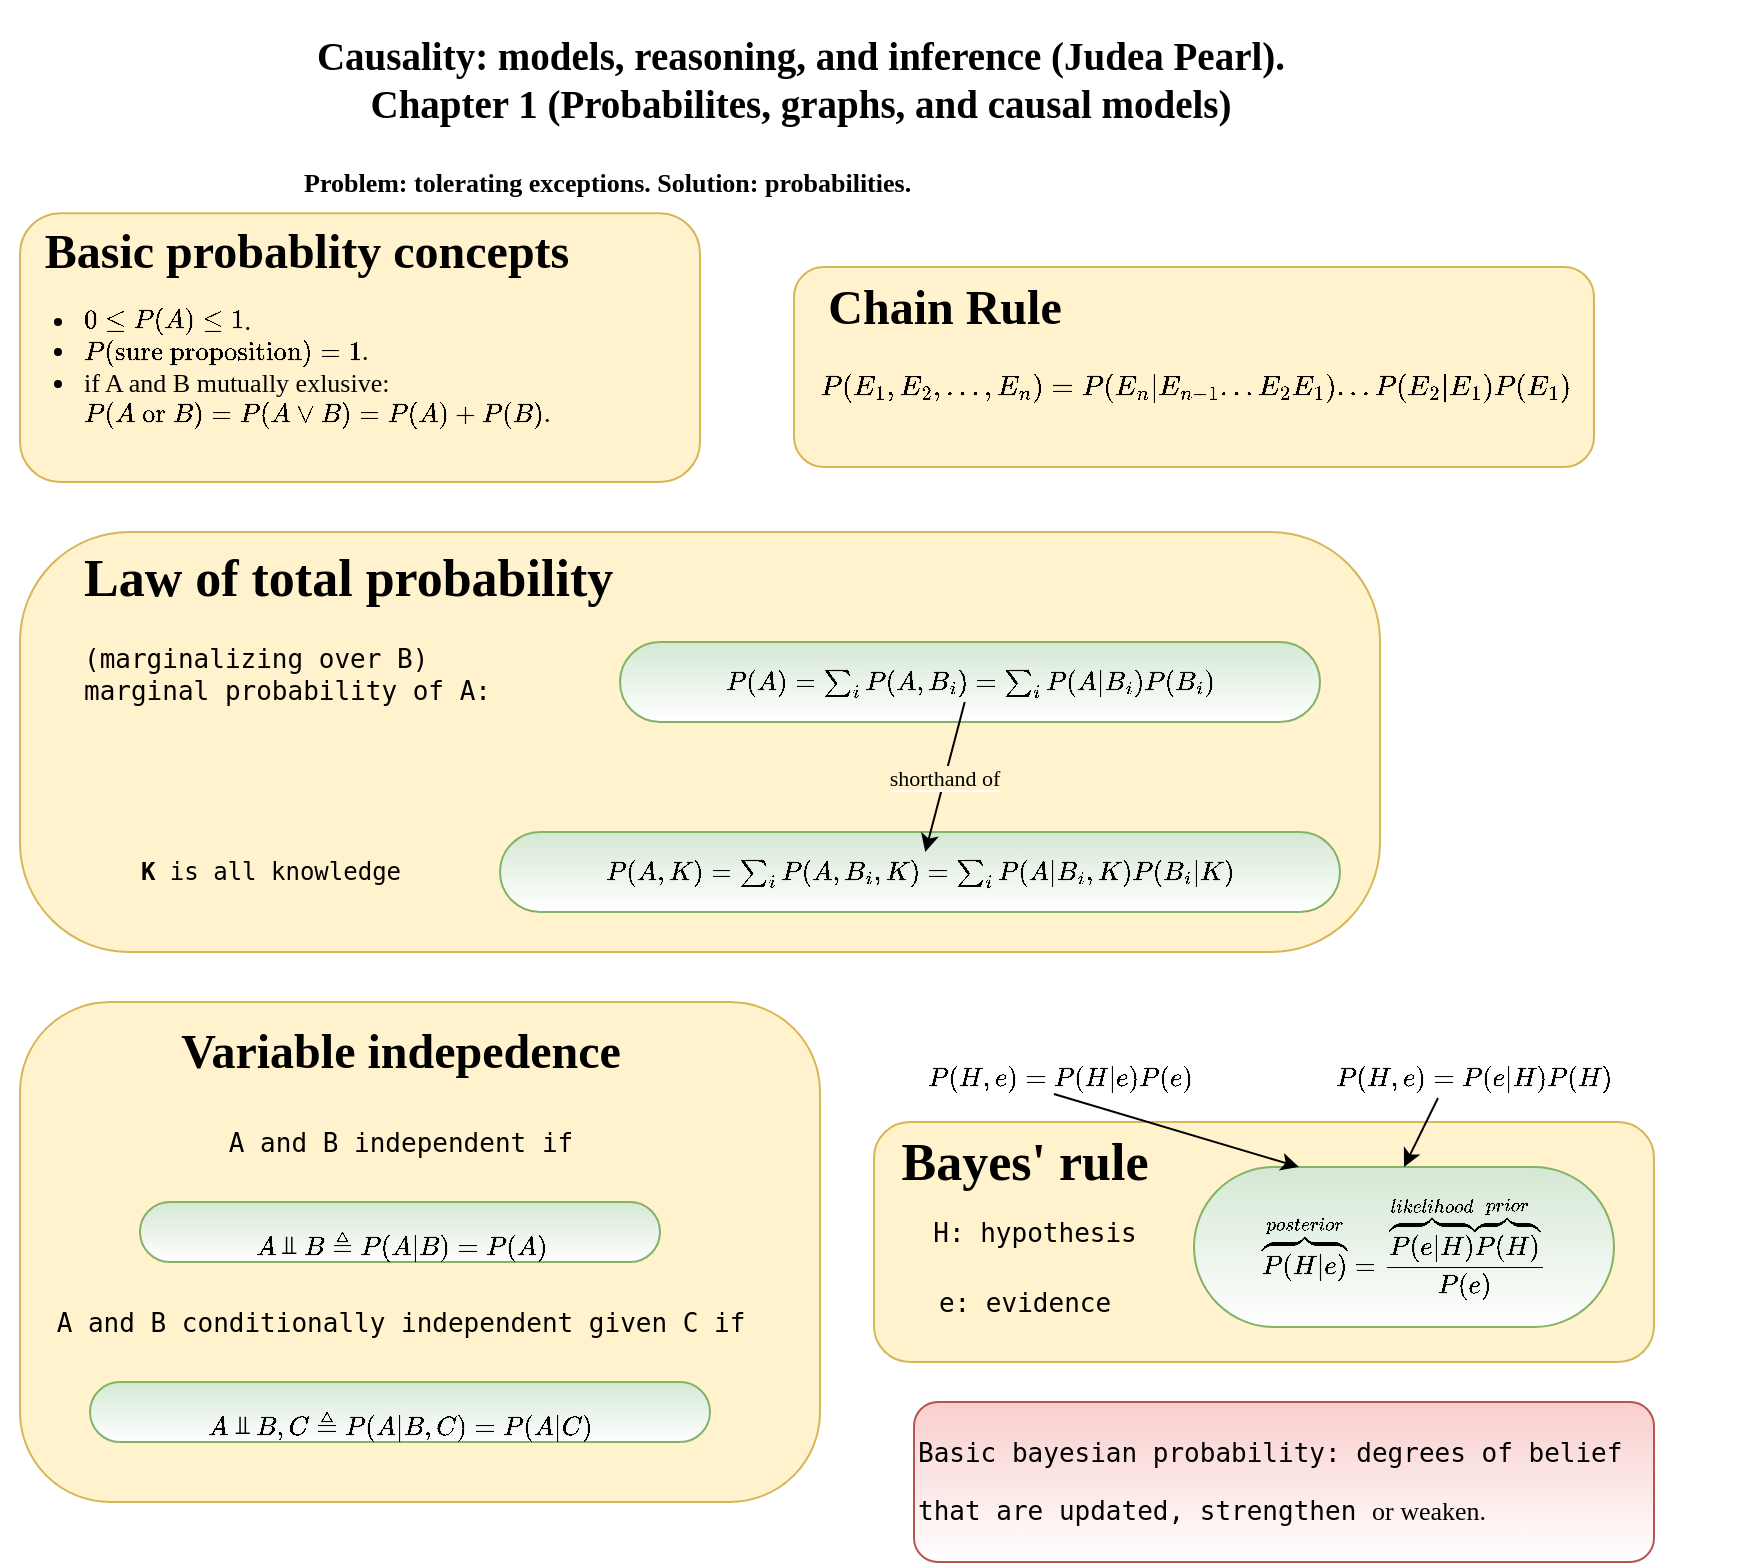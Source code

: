 <mxfile version="16.6.1" type="device"><diagram id="5Fgk0TltN4oLNKBqk_q0" name="Chapter 1"><mxGraphModel dx="1354" dy="778" grid="1" gridSize="10" guides="1" tooltips="1" connect="1" arrows="1" fold="1" page="1" pageScale="1" pageWidth="827" pageHeight="1169" math="1" shadow="0"><root><mxCell id="0"/><mxCell id="1" parent="0"/><mxCell id="2qPdxeKKcBc8PI-BS5CO-19" value="&lt;h2&gt;Causality: models, reasoning, and inference (Judea Pearl).&lt;br&gt;Chapter 1 (Probabilites, graphs, and causal models)&lt;/h2&gt;" style="text;html=1;resizable=0;autosize=1;align=center;verticalAlign=middle;points=[];fillColor=none;strokeColor=none;rounded=1;shadow=0;fontFamily=Verdana;fontSize=13;" parent="1" vertex="1"><mxGeometry x="70" y="4" width="660" height="70" as="geometry"/></mxCell><mxCell id="2qPdxeKKcBc8PI-BS5CO-20" value="&lt;h4&gt;Problem: tolerating exceptions. Solution: probabilities.&lt;/h4&gt;" style="text;html=1;resizable=0;autosize=1;align=left;verticalAlign=middle;points=[];fillColor=none;strokeColor=none;rounded=1;shadow=0;fontFamily=Verdana;fontSize=13;horizontal=1;labelBorderColor=none;" parent="1" vertex="1"><mxGeometry x="150" y="60" width="420" height="60" as="geometry"/></mxCell><mxCell id="2qPdxeKKcBc8PI-BS5CO-21" value="&lt;pre&gt;Basic bayesian probability: degrees of belief&lt;/pre&gt;&lt;pre&gt;that are updated, strengthen&amp;nbsp;&lt;span style=&quot;font-family: &amp;#34;verdana&amp;#34; ; white-space: nowrap&quot;&gt;or weaken.&lt;/span&gt;&lt;/pre&gt;" style="text;html=1;resizable=0;autosize=1;align=left;verticalAlign=middle;points=[];rounded=1;shadow=0;labelBorderColor=none;fontFamily=Verdana;fontSize=13;fillColor=#f8cecc;strokeColor=#b85450;gradientColor=#ffffff;" parent="1" vertex="1"><mxGeometry x="457" y="700" width="370" height="80" as="geometry"/></mxCell><mxCell id="2qPdxeKKcBc8PI-BS5CO-228" value="$$P(H,e) = P(H|e)P(e)$$" style="text;html=1;align=center;verticalAlign=middle;resizable=0;points=[];autosize=1;strokeColor=none;fillColor=none;fontSize=13;fontFamily=Verdana;rounded=1;" parent="1" vertex="1"><mxGeometry x="440" y="527" width="180" height="20" as="geometry"/></mxCell><mxCell id="2qPdxeKKcBc8PI-BS5CO-229" value="$$P(H,e) = P(e|H)P(H)$$" style="text;html=1;align=center;verticalAlign=middle;resizable=0;points=[];autosize=1;strokeColor=none;fillColor=none;fontSize=13;fontFamily=Verdana;rounded=1;" parent="1" vertex="1"><mxGeometry x="647" y="527" width="180" height="20" as="geometry"/></mxCell><mxCell id="2qPdxeKKcBc8PI-BS5CO-275" value="" style="group" parent="1" vertex="1" connectable="0"><mxGeometry x="437" y="560" width="390" height="120" as="geometry"/></mxCell><mxCell id="2qPdxeKKcBc8PI-BS5CO-271" value="" style="rounded=1;whiteSpace=wrap;html=1;sketch=0;gradientDirection=south;fillColor=#fff2cc;strokeColor=#d6b656;" parent="2qPdxeKKcBc8PI-BS5CO-275" vertex="1"><mxGeometry width="390" height="120" as="geometry"/></mxCell><mxCell id="2qPdxeKKcBc8PI-BS5CO-272" value="" style="group" parent="2qPdxeKKcBc8PI-BS5CO-275" vertex="1" connectable="0"><mxGeometry x="25" y="10" width="120" height="105" as="geometry"/></mxCell><mxCell id="2qPdxeKKcBc8PI-BS5CO-217" value="&lt;h1&gt;&lt;b&gt;&lt;font face=&quot;Tahoma&quot;&gt;Bayes' rule&lt;/font&gt;&lt;/b&gt;&lt;/h1&gt;" style="text;html=1;align=center;verticalAlign=middle;resizable=0;points=[];autosize=1;strokeColor=none;fillColor=none;fontSize=13;fontFamily=Verdana;rounded=1;" parent="2qPdxeKKcBc8PI-BS5CO-272" vertex="1"><mxGeometry x="-20" y="-20" width="140" height="60" as="geometry"/></mxCell><mxCell id="2qPdxeKKcBc8PI-BS5CO-236" value="&lt;pre&gt;H: hypothesis&lt;/pre&gt;" style="text;html=1;align=center;verticalAlign=middle;resizable=0;points=[];autosize=1;strokeColor=none;fillColor=none;fontSize=13;fontFamily=Verdana;rounded=1;" parent="2qPdxeKKcBc8PI-BS5CO-272" vertex="1"><mxGeometry x="-5" y="20" width="120" height="50" as="geometry"/></mxCell><mxCell id="2qPdxeKKcBc8PI-BS5CO-237" value="&lt;pre&gt;e: evidence&lt;/pre&gt;" style="text;html=1;align=center;verticalAlign=middle;resizable=0;points=[];autosize=1;strokeColor=none;fillColor=none;fontSize=13;fontFamily=Verdana;rounded=1;" parent="2qPdxeKKcBc8PI-BS5CO-272" vertex="1"><mxGeometry y="55" width="100" height="50" as="geometry"/></mxCell><mxCell id="2qPdxeKKcBc8PI-BS5CO-252" value="$$\overbrace{P(H|e)}^{posterior} = \frac{\overbrace{P(e|H)}^{likelihood}\overbrace{P(H)}^{prior}}{P(e)} $$" style="rounded=1;whiteSpace=wrap;html=1;shadow=0;labelBorderColor=none;fontFamily=Verdana;fontSize=13;fillColor=#d5e8d4;strokeColor=#82b366;gradientColor=#ffffff;gradientDirection=south;arcSize=50;" parent="2qPdxeKKcBc8PI-BS5CO-275" vertex="1"><mxGeometry x="160" y="22.5" width="210" height="80" as="geometry"/></mxCell><mxCell id="2qPdxeKKcBc8PI-BS5CO-277" value="" style="group" parent="1" vertex="1" connectable="0"><mxGeometry x="367" y="127.5" width="460" height="105" as="geometry"/></mxCell><mxCell id="2qPdxeKKcBc8PI-BS5CO-276" value="" style="rounded=1;whiteSpace=wrap;html=1;sketch=0;fontFamily=Tahoma;gradientDirection=south;fillColor=#fff2cc;strokeColor=#d6b656;" parent="2qPdxeKKcBc8PI-BS5CO-277" vertex="1"><mxGeometry x="30" y="5" width="400" height="100" as="geometry"/></mxCell><mxCell id="2qPdxeKKcBc8PI-BS5CO-268" value="&lt;h1&gt;&lt;font face=&quot;Tahoma&quot;&gt;Chain Rule&lt;/font&gt;&lt;/h1&gt;" style="text;html=1;align=center;verticalAlign=middle;resizable=0;points=[];autosize=1;strokeColor=none;fillColor=none;" parent="2qPdxeKKcBc8PI-BS5CO-277" vertex="1"><mxGeometry x="40" width="130" height="50" as="geometry"/></mxCell><mxCell id="2qPdxeKKcBc8PI-BS5CO-269" value="$$P(E_{1},E_{2},...,E_{n})=P(E_{n}|E_{n-1}...E_{2}E_{1})...P(E_{2}|E_{1})P(E_{1})$$" style="text;html=1;align=center;verticalAlign=middle;resizable=0;points=[];autosize=1;strokeColor=none;fillColor=none;" parent="2qPdxeKKcBc8PI-BS5CO-277" vertex="1"><mxGeometry y="55" width="460" height="20" as="geometry"/></mxCell><mxCell id="2qPdxeKKcBc8PI-BS5CO-280" style="rounded=1;sketch=0;orthogonalLoop=1;jettySize=auto;html=1;fontFamily=Tahoma;exitX=0.483;exitY=0.95;exitDx=0;exitDy=0;exitPerimeter=0;entryX=0.25;entryY=0;entryDx=0;entryDy=0;" parent="1" source="2qPdxeKKcBc8PI-BS5CO-228" target="2qPdxeKKcBc8PI-BS5CO-252" edge="1"><mxGeometry relative="1" as="geometry"><mxPoint x="608" y="527" as="sourcePoint"/><mxPoint x="612.9" y="587.02" as="targetPoint"/></mxGeometry></mxCell><mxCell id="2qPdxeKKcBc8PI-BS5CO-279" style="rounded=1;sketch=0;orthogonalLoop=1;jettySize=auto;html=1;fontFamily=Tahoma;entryX=0.5;entryY=0;entryDx=0;entryDy=0;exitX=0.4;exitY=1.05;exitDx=0;exitDy=0;exitPerimeter=0;" parent="1" source="2qPdxeKKcBc8PI-BS5CO-229" target="2qPdxeKKcBc8PI-BS5CO-252" edge="1"><mxGeometry relative="1" as="geometry"><mxPoint x="704" y="529" as="sourcePoint"/><mxPoint x="688.135" y="571.5" as="targetPoint"/></mxGeometry></mxCell><mxCell id="2qPdxeKKcBc8PI-BS5CO-290" value="" style="group" parent="1" vertex="1" connectable="0"><mxGeometry x="10" y="260" width="690" height="215" as="geometry"/></mxCell><mxCell id="2qPdxeKKcBc8PI-BS5CO-288" value="" style="rounded=1;whiteSpace=wrap;html=1;sketch=0;fontFamily=Tahoma;gradientDirection=south;fillColor=#fff2cc;strokeColor=#d6b656;arcSize=26;" parent="2qPdxeKKcBc8PI-BS5CO-290" vertex="1"><mxGeometry y="5" width="680" height="210" as="geometry"/></mxCell><mxCell id="2qPdxeKKcBc8PI-BS5CO-216" value="&lt;h1&gt;&lt;font face=&quot;Tahoma&quot;&gt;Law of total probability&lt;/font&gt;&lt;/h1&gt;&lt;pre&gt;(marginalizing over B)&lt;br&gt;&lt;span&gt;marginal probability of A:&lt;/span&gt;&lt;/pre&gt;" style="text;html=1;align=left;verticalAlign=middle;resizable=0;points=[];autosize=1;strokeColor=none;fillColor=none;fontSize=13;fontFamily=Verdana;rounded=1;" parent="2qPdxeKKcBc8PI-BS5CO-290" vertex="1"><mxGeometry x="30" width="280" height="100" as="geometry"/></mxCell><mxCell id="2qPdxeKKcBc8PI-BS5CO-266" value="&lt;pre&gt;&lt;b&gt;K&lt;/b&gt; is all knowledge&lt;/pre&gt;" style="text;html=1;align=center;verticalAlign=middle;resizable=0;points=[];autosize=1;strokeColor=none;fillColor=none;" parent="2qPdxeKKcBc8PI-BS5CO-290" vertex="1"><mxGeometry x="50" y="155" width="150" height="40" as="geometry"/></mxCell><mxCell id="2qPdxeKKcBc8PI-BS5CO-285" value="" style="group" parent="2qPdxeKKcBc8PI-BS5CO-290" vertex="1" connectable="0"><mxGeometry x="259.997" y="60" width="430.0" height="40" as="geometry"/></mxCell><mxCell id="2qPdxeKKcBc8PI-BS5CO-284" value="" style="rounded=1;whiteSpace=wrap;html=1;sketch=0;fontFamily=Tahoma;gradientDirection=south;fillColor=#d5e8d4;strokeColor=#82b366;gradientColor=#ffffff;arcSize=50;container=0;" parent="2qPdxeKKcBc8PI-BS5CO-285" vertex="1"><mxGeometry x="40.003" width="350" height="40" as="geometry"/></mxCell><mxCell id="2qPdxeKKcBc8PI-BS5CO-264" value="&lt;span style=&quot;font-family: &amp;#34;verdana&amp;#34; ; font-size: 13px ; text-align: left&quot;&gt;\(P(A) =&amp;nbsp;\sum_{i}P(A,B_{i}) = \sum_{i}P(A|B_{i})P(B_{i})\)&lt;/span&gt;" style="text;html=1;align=center;verticalAlign=middle;resizable=0;points=[];autosize=1;strokeColor=none;fillColor=none;" parent="2qPdxeKKcBc8PI-BS5CO-285" vertex="1"><mxGeometry y="10" width="430" height="20" as="geometry"/></mxCell><mxCell id="2qPdxeKKcBc8PI-BS5CO-287" value="" style="group" parent="2qPdxeKKcBc8PI-BS5CO-290" vertex="1" connectable="0"><mxGeometry x="210" y="155" width="480" height="40" as="geometry"/></mxCell><mxCell id="2qPdxeKKcBc8PI-BS5CO-286" value="" style="rounded=1;whiteSpace=wrap;html=1;sketch=0;fontFamily=Tahoma;gradientDirection=south;arcSize=50;fillColor=#d5e8d4;strokeColor=#82b366;gradientColor=#ffffff;" parent="2qPdxeKKcBc8PI-BS5CO-287" vertex="1"><mxGeometry x="30" width="420" height="40" as="geometry"/></mxCell><mxCell id="2qPdxeKKcBc8PI-BS5CO-265" value="&lt;span style=&quot;font-family: &amp;#34;verdana&amp;#34; ; font-size: 13px ; text-align: left&quot;&gt;\(P(A, K)=\sum_{i}P(A,B_{i},K) = \sum_{i}P(A|B_{i},K)P(B_{i}|K)\)&lt;/span&gt;" style="text;html=1;align=center;verticalAlign=middle;resizable=0;points=[];autosize=1;strokeColor=none;fillColor=none;" parent="2qPdxeKKcBc8PI-BS5CO-287" vertex="1"><mxGeometry y="10" width="480" height="20" as="geometry"/></mxCell><mxCell id="2qPdxeKKcBc8PI-BS5CO-289" value="&lt;span style=&quot;background-color: rgb(255 , 242 , 204)&quot;&gt;shorthand of&lt;/span&gt;" style="edgeStyle=none;rounded=1;sketch=0;orthogonalLoop=1;jettySize=auto;html=1;fontFamily=Tahoma;" parent="2qPdxeKKcBc8PI-BS5CO-290" source="2qPdxeKKcBc8PI-BS5CO-264" target="2qPdxeKKcBc8PI-BS5CO-265" edge="1"><mxGeometry relative="1" as="geometry"/></mxCell><mxCell id="2qPdxeKKcBc8PI-BS5CO-301" value="" style="group" parent="1" vertex="1" connectable="0"><mxGeometry x="10" y="500" width="400" height="250" as="geometry"/></mxCell><mxCell id="2qPdxeKKcBc8PI-BS5CO-292" value="" style="rounded=1;whiteSpace=wrap;html=1;sketch=0;fontFamily=Tahoma;gradientDirection=south;arcSize=18;fillColor=#fff2cc;strokeColor=#d6b656;" parent="2qPdxeKKcBc8PI-BS5CO-301" vertex="1"><mxGeometry width="400" height="250" as="geometry"/></mxCell><mxCell id="2qPdxeKKcBc8PI-BS5CO-250" value="&lt;pre&gt;&lt;/pre&gt;\(A\)&amp;nbsp;&lt;span style=&quot;text-align: left&quot;&gt;⫫&amp;nbsp;&lt;/span&gt;\(B\triangleq P(A|B) = P(A)\)" style="text;html=1;align=center;verticalAlign=middle;resizable=0;points=[];autosize=1;strokeColor=#82b366;fillColor=#d5e8d4;fontSize=13;fontFamily=Verdana;rounded=1;gradientColor=#ffffff;arcSize=50;" parent="2qPdxeKKcBc8PI-BS5CO-301" vertex="1"><mxGeometry x="60" y="100" width="260" height="30" as="geometry"/></mxCell><mxCell id="2qPdxeKKcBc8PI-BS5CO-259" value="&lt;pre&gt;&lt;/pre&gt;\(A\)&amp;nbsp;&lt;span style=&quot;text-align: left&quot;&gt;⫫&amp;nbsp;&lt;/span&gt;\(B, C\triangleq P(A|B,C) = P(A|C)\)" style="text;html=1;align=center;verticalAlign=middle;resizable=0;points=[];autosize=1;strokeColor=#82b366;fillColor=#d5e8d4;fontSize=13;fontFamily=Verdana;rounded=1;flipH=1;flipV=1;gradientColor=#ffffff;arcSize=50;gradientDirection=north;" parent="2qPdxeKKcBc8PI-BS5CO-301" vertex="1"><mxGeometry x="35" y="190" width="310" height="30" as="geometry"/></mxCell><mxCell id="2qPdxeKKcBc8PI-BS5CO-295" value="&lt;h1&gt;Variable indepedence&lt;/h1&gt;" style="text;html=1;align=center;verticalAlign=middle;resizable=0;points=[];autosize=1;strokeColor=none;fillColor=none;fontFamily=Tahoma;" parent="2qPdxeKKcBc8PI-BS5CO-301" vertex="1"><mxGeometry x="70" width="240" height="50" as="geometry"/></mxCell><mxCell id="2qPdxeKKcBc8PI-BS5CO-296" value="&lt;pre style=&quot;font-size: 13px&quot;&gt;A and B independent if&lt;/pre&gt;" style="text;html=1;align=center;verticalAlign=middle;resizable=0;points=[];autosize=1;strokeColor=none;fillColor=none;fontFamily=Tahoma;" parent="2qPdxeKKcBc8PI-BS5CO-301" vertex="1"><mxGeometry x="95" y="45" width="190" height="50" as="geometry"/></mxCell><mxCell id="2qPdxeKKcBc8PI-BS5CO-297" value="&lt;pre style=&quot;font-size: 13px&quot;&gt;A and B conditionally independent given C if&lt;/pre&gt;" style="text;html=1;align=center;verticalAlign=middle;resizable=0;points=[];autosize=1;strokeColor=none;fillColor=none;fontFamily=Tahoma;" parent="2qPdxeKKcBc8PI-BS5CO-301" vertex="1"><mxGeometry x="10" y="135" width="360" height="50" as="geometry"/></mxCell><mxCell id="2qPdxeKKcBc8PI-BS5CO-303" value="" style="group" parent="1" vertex="1" connectable="0"><mxGeometry x="10" y="100" width="390" height="140" as="geometry"/></mxCell><mxCell id="2qPdxeKKcBc8PI-BS5CO-281" value="" style="rounded=1;whiteSpace=wrap;html=1;sketch=0;fontFamily=Tahoma;gradientDirection=south;fillColor=#fff2cc;strokeColor=#d6b656;" parent="2qPdxeKKcBc8PI-BS5CO-303" vertex="1"><mxGeometry y="5.6" width="340.0" height="134.4" as="geometry"/></mxCell><mxCell id="2qPdxeKKcBc8PI-BS5CO-282" value="&lt;h1&gt;Basic probablity concepts&lt;/h1&gt;" style="text;html=1;align=center;verticalAlign=middle;resizable=0;points=[];autosize=1;strokeColor=none;fillColor=none;fontFamily=Tahoma;" parent="2qPdxeKKcBc8PI-BS5CO-303" vertex="1"><mxGeometry x="3.333" width="280" height="50" as="geometry"/></mxCell><mxCell id="2qPdxeKKcBc8PI-BS5CO-22" value="&lt;ul&gt;&lt;li&gt;\(0 \leq P(A) \leq 1\).&lt;/li&gt;&lt;li&gt;\(P(\text{sure proposition}) = 1\).&lt;/li&gt;&lt;li&gt;if A and B mutually exlusive:&lt;br&gt;\(P(A \text{ or } B) = P(A \vee&amp;nbsp; B) = P(A) + P(B) \).&lt;br&gt;&lt;br&gt;&lt;/li&gt;&lt;/ul&gt;" style="text;html=1;resizable=0;autosize=1;align=left;verticalAlign=middle;points=[];fillColor=none;strokeColor=none;rounded=1;shadow=0;labelBorderColor=none;fontFamily=Verdana;fontSize=13;" parent="2qPdxeKKcBc8PI-BS5CO-303" vertex="1"><mxGeometry x="-10" y="34.999" width="400" height="110" as="geometry"/></mxCell></root></mxGraphModel></diagram></mxfile>